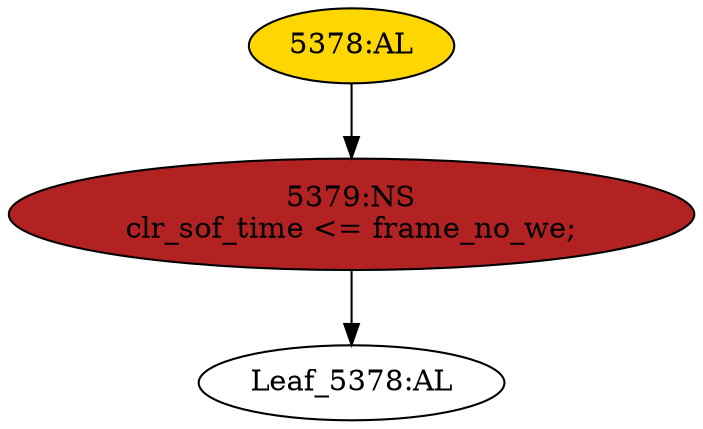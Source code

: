 strict digraph "" {
	node [label="\N"];
	"5379:NS"	 [ast="<pyverilog.vparser.ast.NonblockingSubstitution object at 0x7f13b5580090>",
		fillcolor=firebrick,
		label="5379:NS
clr_sof_time <= frame_no_we;",
		statements="[<pyverilog.vparser.ast.NonblockingSubstitution object at 0x7f13b5580090>]",
		style=filled,
		typ=NonblockingSubstitution];
	"Leaf_5378:AL"	 [def_var="['clr_sof_time']",
		label="Leaf_5378:AL"];
	"5379:NS" -> "Leaf_5378:AL"	 [cond="[]",
		lineno=None];
	"5378:AL"	 [ast="<pyverilog.vparser.ast.Always object at 0x7f13b5580290>",
		clk_sens=True,
		fillcolor=gold,
		label="5378:AL",
		sens="['clk']",
		statements="[]",
		style=filled,
		typ=Always,
		use_var="['frame_no_we']"];
	"5378:AL" -> "5379:NS"	 [cond="[]",
		lineno=None];
}
